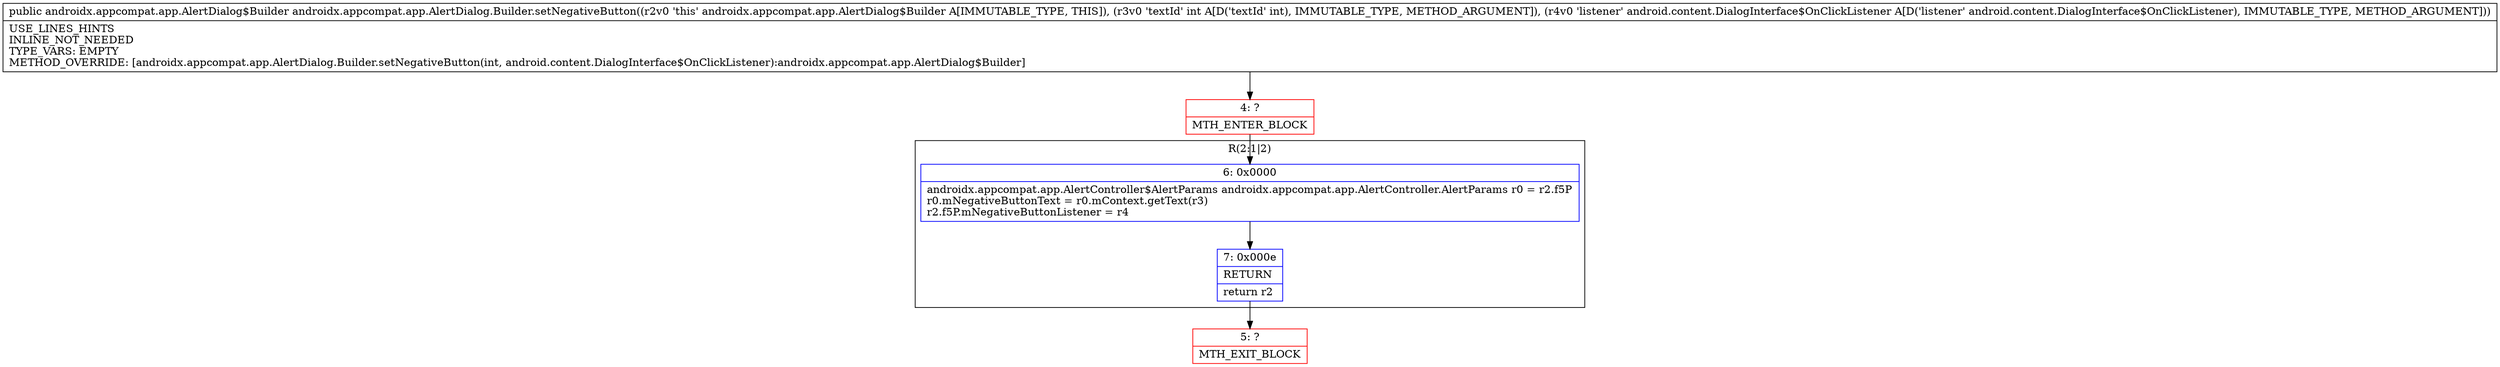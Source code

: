 digraph "CFG forandroidx.appcompat.app.AlertDialog.Builder.setNegativeButton(ILandroid\/content\/DialogInterface$OnClickListener;)Landroidx\/appcompat\/app\/AlertDialog$Builder;" {
subgraph cluster_Region_95992070 {
label = "R(2:1|2)";
node [shape=record,color=blue];
Node_6 [shape=record,label="{6\:\ 0x0000|androidx.appcompat.app.AlertController$AlertParams androidx.appcompat.app.AlertController.AlertParams r0 = r2.f5P\lr0.mNegativeButtonText = r0.mContext.getText(r3)\lr2.f5P.mNegativeButtonListener = r4\l}"];
Node_7 [shape=record,label="{7\:\ 0x000e|RETURN\l|return r2\l}"];
}
Node_4 [shape=record,color=red,label="{4\:\ ?|MTH_ENTER_BLOCK\l}"];
Node_5 [shape=record,color=red,label="{5\:\ ?|MTH_EXIT_BLOCK\l}"];
MethodNode[shape=record,label="{public androidx.appcompat.app.AlertDialog$Builder androidx.appcompat.app.AlertDialog.Builder.setNegativeButton((r2v0 'this' androidx.appcompat.app.AlertDialog$Builder A[IMMUTABLE_TYPE, THIS]), (r3v0 'textId' int A[D('textId' int), IMMUTABLE_TYPE, METHOD_ARGUMENT]), (r4v0 'listener' android.content.DialogInterface$OnClickListener A[D('listener' android.content.DialogInterface$OnClickListener), IMMUTABLE_TYPE, METHOD_ARGUMENT]))  | USE_LINES_HINTS\lINLINE_NOT_NEEDED\lTYPE_VARS: EMPTY\lMETHOD_OVERRIDE: [androidx.appcompat.app.AlertDialog.Builder.setNegativeButton(int, android.content.DialogInterface$OnClickListener):androidx.appcompat.app.AlertDialog$Builder]\l}"];
MethodNode -> Node_4;Node_6 -> Node_7;
Node_7 -> Node_5;
Node_4 -> Node_6;
}

